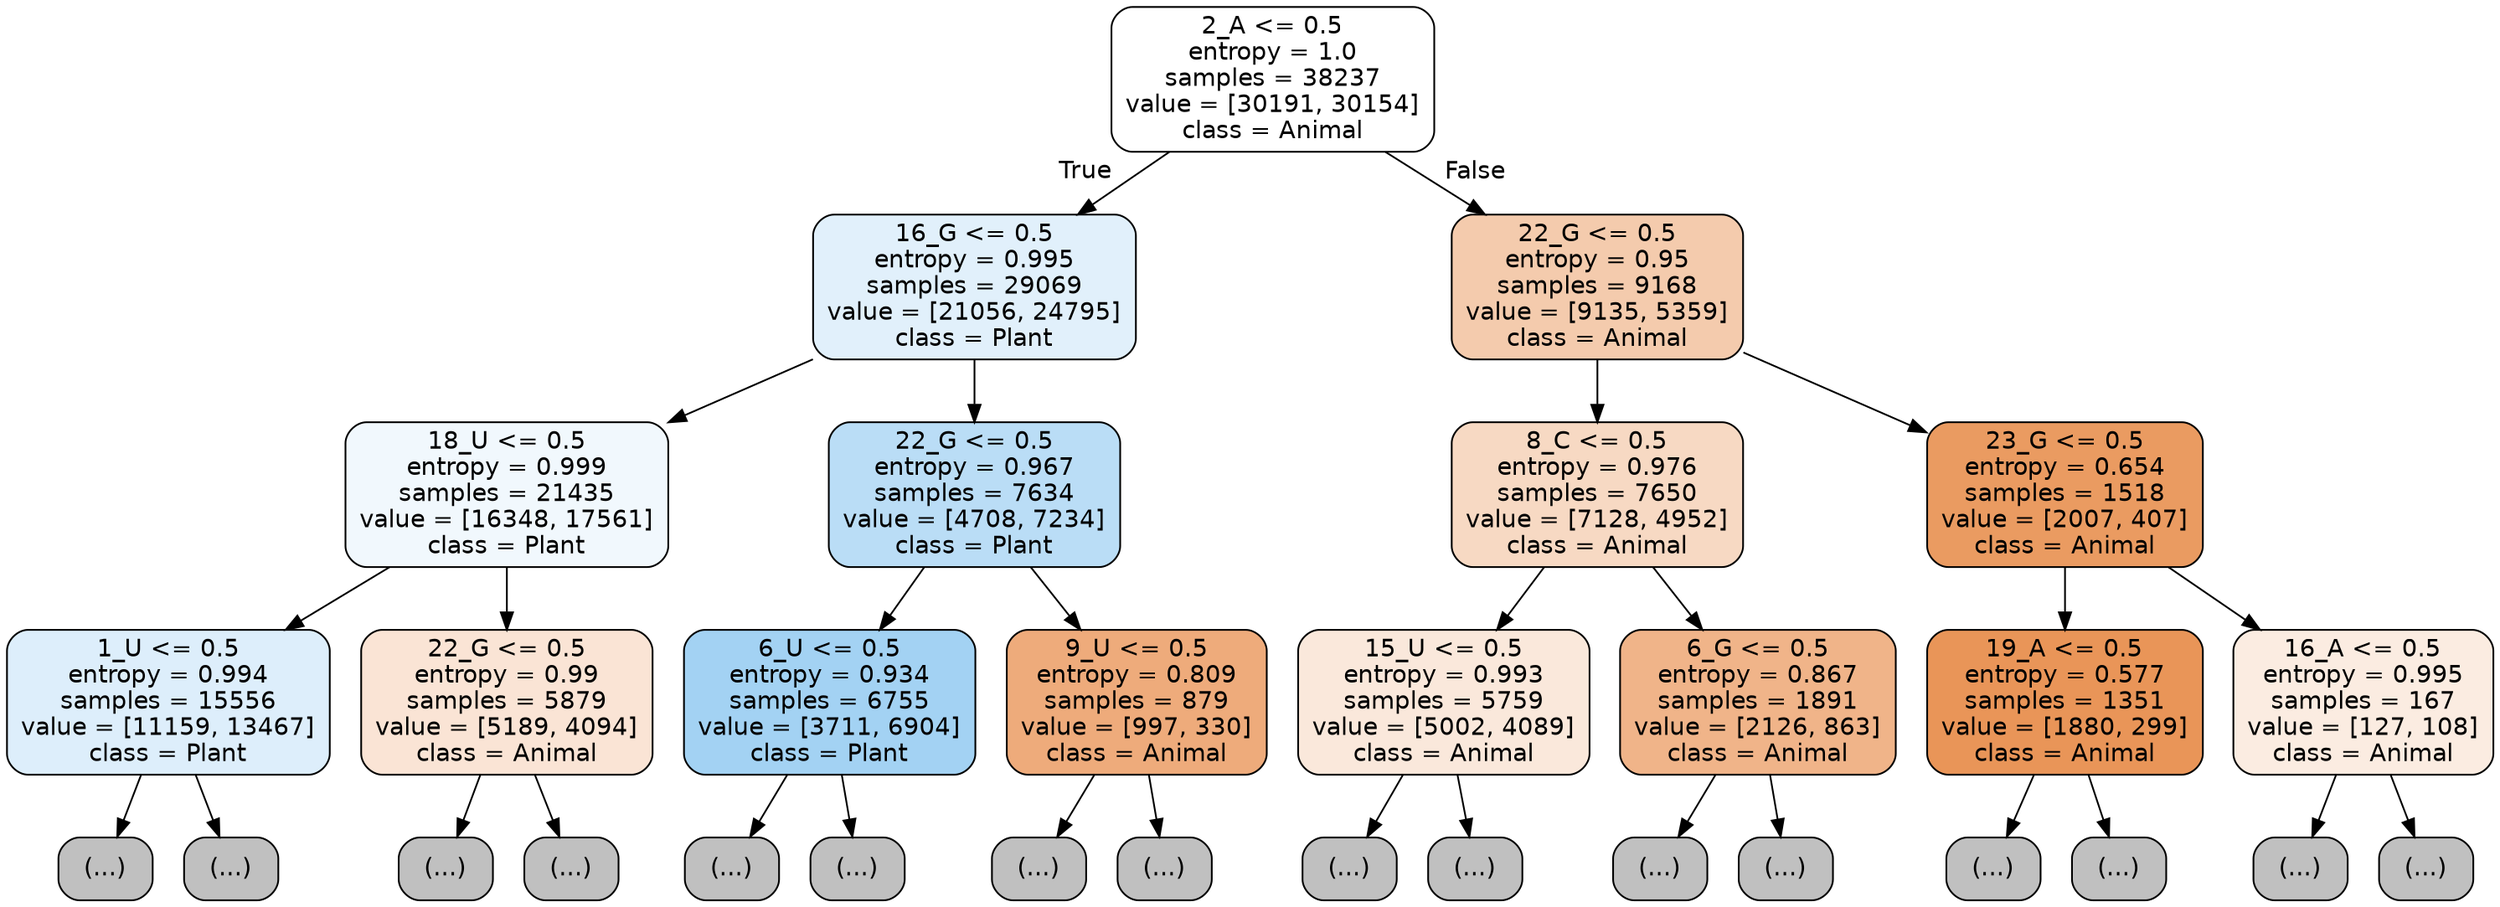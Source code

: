 digraph Tree {
node [shape=box, style="filled, rounded", color="black", fontname="helvetica"] ;
edge [fontname="helvetica"] ;
0 [label="2_A <= 0.5\nentropy = 1.0\nsamples = 38237\nvalue = [30191, 30154]\nclass = Animal", fillcolor="#ffffff"] ;
1 [label="16_G <= 0.5\nentropy = 0.995\nsamples = 29069\nvalue = [21056, 24795]\nclass = Plant", fillcolor="#e1f0fb"] ;
0 -> 1 [labeldistance=2.5, labelangle=45, headlabel="True"] ;
2 [label="18_U <= 0.5\nentropy = 0.999\nsamples = 21435\nvalue = [16348, 17561]\nclass = Plant", fillcolor="#f1f8fd"] ;
1 -> 2 ;
3 [label="1_U <= 0.5\nentropy = 0.994\nsamples = 15556\nvalue = [11159, 13467]\nclass = Plant", fillcolor="#ddeefb"] ;
2 -> 3 ;
4 [label="(...)", fillcolor="#C0C0C0"] ;
3 -> 4 ;
3597 [label="(...)", fillcolor="#C0C0C0"] ;
3 -> 3597 ;
6928 [label="22_G <= 0.5\nentropy = 0.99\nsamples = 5879\nvalue = [5189, 4094]\nclass = Animal", fillcolor="#fae4d5"] ;
2 -> 6928 ;
6929 [label="(...)", fillcolor="#C0C0C0"] ;
6928 -> 6929 ;
9030 [label="(...)", fillcolor="#C0C0C0"] ;
6928 -> 9030 ;
9301 [label="22_G <= 0.5\nentropy = 0.967\nsamples = 7634\nvalue = [4708, 7234]\nclass = Plant", fillcolor="#baddf6"] ;
1 -> 9301 ;
9302 [label="6_U <= 0.5\nentropy = 0.934\nsamples = 6755\nvalue = [3711, 6904]\nclass = Plant", fillcolor="#a3d2f3"] ;
9301 -> 9302 ;
9303 [label="(...)", fillcolor="#C0C0C0"] ;
9302 -> 9303 ;
11466 [label="(...)", fillcolor="#C0C0C0"] ;
9302 -> 11466 ;
12239 [label="9_U <= 0.5\nentropy = 0.809\nsamples = 879\nvalue = [997, 330]\nclass = Animal", fillcolor="#eeab7b"] ;
9301 -> 12239 ;
12240 [label="(...)", fillcolor="#C0C0C0"] ;
12239 -> 12240 ;
12539 [label="(...)", fillcolor="#C0C0C0"] ;
12239 -> 12539 ;
12654 [label="22_G <= 0.5\nentropy = 0.95\nsamples = 9168\nvalue = [9135, 5359]\nclass = Animal", fillcolor="#f4cbad"] ;
0 -> 12654 [labeldistance=2.5, labelangle=-45, headlabel="False"] ;
12655 [label="8_C <= 0.5\nentropy = 0.976\nsamples = 7650\nvalue = [7128, 4952]\nclass = Animal", fillcolor="#f7d9c3"] ;
12654 -> 12655 ;
12656 [label="15_U <= 0.5\nentropy = 0.993\nsamples = 5759\nvalue = [5002, 4089]\nclass = Animal", fillcolor="#fae8db"] ;
12655 -> 12656 ;
12657 [label="(...)", fillcolor="#C0C0C0"] ;
12656 -> 12657 ;
14572 [label="(...)", fillcolor="#C0C0C0"] ;
12656 -> 14572 ;
15445 [label="6_G <= 0.5\nentropy = 0.867\nsamples = 1891\nvalue = [2126, 863]\nclass = Animal", fillcolor="#f0b489"] ;
12655 -> 15445 ;
15446 [label="(...)", fillcolor="#C0C0C0"] ;
15445 -> 15446 ;
16043 [label="(...)", fillcolor="#C0C0C0"] ;
15445 -> 16043 ;
16236 [label="23_G <= 0.5\nentropy = 0.654\nsamples = 1518\nvalue = [2007, 407]\nclass = Animal", fillcolor="#ea9b61"] ;
12654 -> 16236 ;
16237 [label="19_A <= 0.5\nentropy = 0.577\nsamples = 1351\nvalue = [1880, 299]\nclass = Animal", fillcolor="#e99558"] ;
16236 -> 16237 ;
16238 [label="(...)", fillcolor="#C0C0C0"] ;
16237 -> 16238 ;
16543 [label="(...)", fillcolor="#C0C0C0"] ;
16237 -> 16543 ;
16640 [label="16_A <= 0.5\nentropy = 0.995\nsamples = 167\nvalue = [127, 108]\nclass = Animal", fillcolor="#fbece1"] ;
16236 -> 16640 ;
16641 [label="(...)", fillcolor="#C0C0C0"] ;
16640 -> 16641 ;
16684 [label="(...)", fillcolor="#C0C0C0"] ;
16640 -> 16684 ;
}